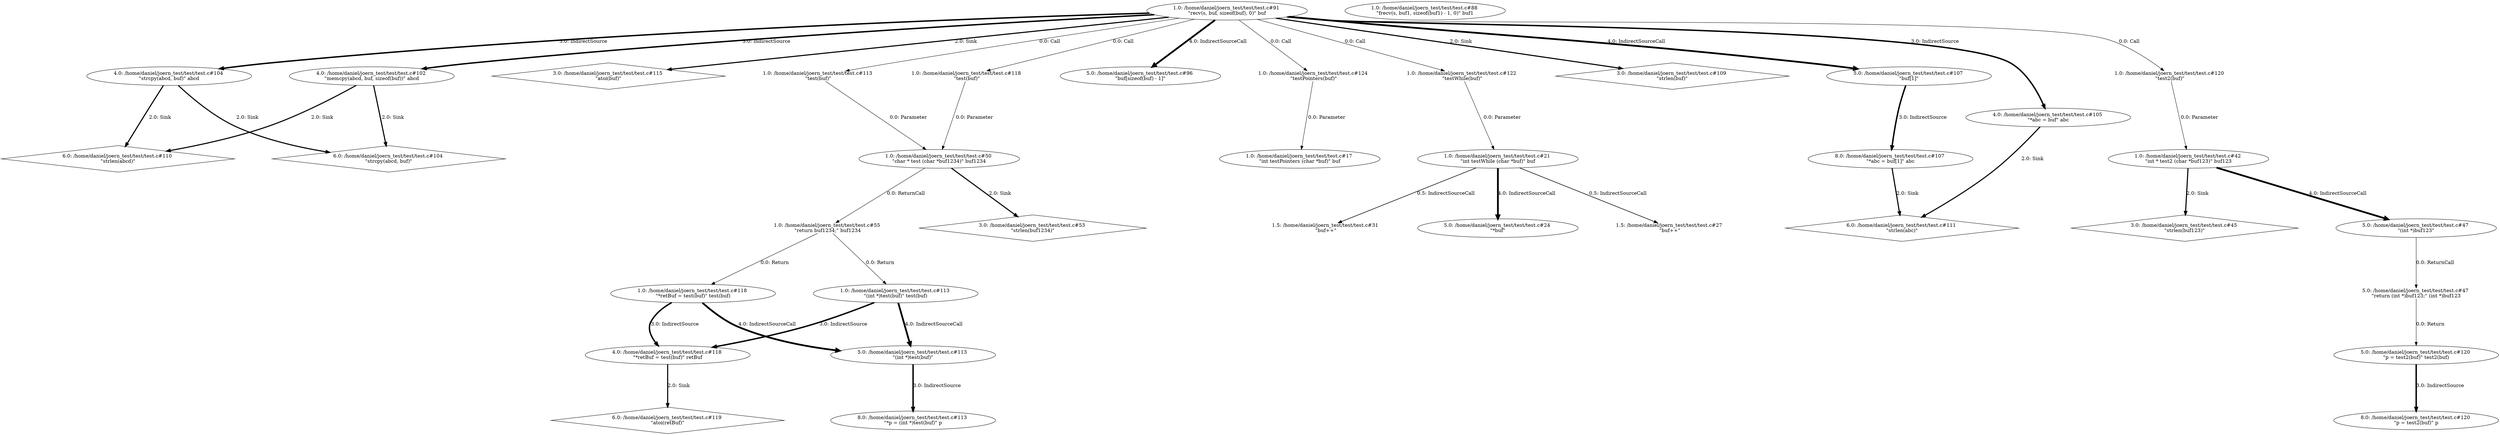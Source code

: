 digraph TaintDot {
	nodesep = 1.5
	ranksep = 1.5
	"6.0: /home/daniel/joern_test/test/test.c#110 
\"strlen(abcd)\"" [shape = diamond]
	"1.0: /home/daniel/joern_test/test/test.c#21 
\"int testWhile (char *buf)\" buf" -> "1.5: /home/daniel/joern_test/test/test.c#31 
\"buf++\"" [label = "0.5: IndirectSourceCall", penwidth = 1.5]
	"6.0: /home/daniel/joern_test/test/test.c#119 
\"atoi(retBuf)\"" [shape = diamond]
	"1.0: /home/daniel/joern_test/test/test.c#91 
\"recv(s, buf, sizeof(buf), 0)\" buf"
	"3.0: /home/daniel/joern_test/test/test.c#115 
\"atoi(buf)\"" [shape = diamond]
	"4.0: /home/daniel/joern_test/test/test.c#104 
\"strcpy(abcd, buf)\" abcd" -> "6.0: /home/daniel/joern_test/test/test.c#110 
\"strlen(abcd)\"" [label = "2.0: Sink", penwidth = 3.0]
	"5.0: /home/daniel/joern_test/test/test.c#24 
\"*buf\""
	"4.0: /home/daniel/joern_test/test/test.c#102 
\"memcpy(abcd, buf, sizeof(buf))\" abcd" -> "6.0: /home/daniel/joern_test/test/test.c#110 
\"strlen(abcd)\"" [label = "2.0: Sink", penwidth = 3.0]
	"1.0: /home/daniel/joern_test/test/test.c#118 
\"*retBuf = test(buf)\" test(buf)" -> "5.0: /home/daniel/joern_test/test/test.c#113 
\"(int *)test(buf)\"" [label = "4.0: IndirectSourceCall", penwidth = 5.0]
	"1.0: /home/daniel/joern_test/test/test.c#118 
\"test(buf)\"" [shape = plain]
	"5.0: /home/daniel/joern_test/test/test.c#47 
\"(int *)buf123\""
	"4.0: /home/daniel/joern_test/test/test.c#118 
\"*retBuf = test(buf)\" retBuf" -> "6.0: /home/daniel/joern_test/test/test.c#119 
\"atoi(retBuf)\"" [label = "2.0: Sink", penwidth = 3.0]
	"1.0: /home/daniel/joern_test/test/test.c#113 
\"test(buf)\"" -> "1.0: /home/daniel/joern_test/test/test.c#50 
\"char * test (char *buf1234)\" buf1234" [label = "0.0: Parameter", penwidth = 1.0]
	"8.0: /home/daniel/joern_test/test/test.c#120 
\"p = test2(buf)\" p"
	"1.0: /home/daniel/joern_test/test/test.c#118 
\"*retBuf = test(buf)\" test(buf)"
	"1.0: /home/daniel/joern_test/test/test.c#113 
\"(int *)test(buf)\" test(buf)" -> "5.0: /home/daniel/joern_test/test/test.c#113 
\"(int *)test(buf)\"" [label = "4.0: IndirectSourceCall", penwidth = 5.0]
	"1.0: /home/daniel/joern_test/test/test.c#118 
\"*retBuf = test(buf)\" test(buf)" -> "4.0: /home/daniel/joern_test/test/test.c#118 
\"*retBuf = test(buf)\" retBuf" [label = "3.0: IndirectSource", penwidth = 4.0]
	"1.0: /home/daniel/joern_test/test/test.c#113 
\"test(buf)\"" [shape = plain]
	"5.0: /home/daniel/joern_test/test/test.c#47 
\"(int *)buf123\"" -> "5.0: /home/daniel/joern_test/test/test.c#47 
\"return (int *)buf123;\" (int *)buf123" [label = "0.0: ReturnCall", penwidth = 1.0]
	"3.0: /home/daniel/joern_test/test/test.c#53 
\"strlen(buf1234)\"" [shape = diamond]
	"1.0: /home/daniel/joern_test/test/test.c#50 
\"char * test (char *buf1234)\" buf1234"
	"5.0: /home/daniel/joern_test/test/test.c#96 
\"buf[sizeof(buf) - 1]\""
	"1.0: /home/daniel/joern_test/test/test.c#50 
\"char * test (char *buf1234)\" buf1234" -> "3.0: /home/daniel/joern_test/test/test.c#53 
\"strlen(buf1234)\"" [label = "2.0: Sink", penwidth = 3.0]
	"3.0: /home/daniel/joern_test/test/test.c#45 
\"strlen(buf123)\"" [shape = diamond]
	"6.0: /home/daniel/joern_test/test/test.c#104 
\"strcpy(abcd, buf)\"" [shape = diamond]
	"1.0: /home/daniel/joern_test/test/test.c#88 
\"frecv(s, buf1, sizeof(buf1) - 1, 0)\" buf1"
	"8.0: /home/daniel/joern_test/test/test.c#113 
\"*p = (int *)test(buf)\" p"
	"1.0: /home/daniel/joern_test/test/test.c#91 
\"recv(s, buf, sizeof(buf), 0)\" buf" -> "4.0: /home/daniel/joern_test/test/test.c#104 
\"strcpy(abcd, buf)\" abcd" [label = "3.0: IndirectSource", penwidth = 4.0]
	"1.5: /home/daniel/joern_test/test/test.c#27 
\"buf++\"" [shape = plain]
	"1.0: /home/daniel/joern_test/test/test.c#113 
\"(int *)test(buf)\" test(buf)"
	"5.0: /home/daniel/joern_test/test/test.c#120 
\"p = test2(buf)\" test2(buf)"
	"1.5: /home/daniel/joern_test/test/test.c#31 
\"buf++\"" [shape = plain]
	"1.0: /home/daniel/joern_test/test/test.c#118 
\"test(buf)\"" -> "1.0: /home/daniel/joern_test/test/test.c#50 
\"char * test (char *buf1234)\" buf1234" [label = "0.0: Parameter", penwidth = 1.0]
	"1.0: /home/daniel/joern_test/test/test.c#124 
\"testPointers(buf)\"" [shape = plain]
	"1.0: /home/daniel/joern_test/test/test.c#21 
\"int testWhile (char *buf)\" buf" -> "1.5: /home/daniel/joern_test/test/test.c#27 
\"buf++\"" [label = "0.5: IndirectSourceCall", penwidth = 1.5]
	"1.0: /home/daniel/joern_test/test/test.c#91 
\"recv(s, buf, sizeof(buf), 0)\" buf" -> "1.0: /home/daniel/joern_test/test/test.c#124 
\"testPointers(buf)\"" [label = "0.0: Call", penwidth = 1.0]
	"1.0: /home/daniel/joern_test/test/test.c#122 
\"testWhile(buf)\"" [shape = plain]
	"4.0: /home/daniel/joern_test/test/test.c#118 
\"*retBuf = test(buf)\" retBuf"
	"1.0: /home/daniel/joern_test/test/test.c#55 
\"return buf1234;\" buf1234" [shape = plain]
	"1.0: /home/daniel/joern_test/test/test.c#91 
\"recv(s, buf, sizeof(buf), 0)\" buf" -> "5.0: /home/daniel/joern_test/test/test.c#96 
\"buf[sizeof(buf) - 1]\"" [label = "4.0: IndirectSourceCall", penwidth = 5.0]
	"1.0: /home/daniel/joern_test/test/test.c#21 
\"int testWhile (char *buf)\" buf"
	"5.0: /home/daniel/joern_test/test/test.c#120 
\"p = test2(buf)\" test2(buf)" -> "8.0: /home/daniel/joern_test/test/test.c#120 
\"p = test2(buf)\" p" [label = "3.0: IndirectSource", penwidth = 4.0]
	"3.0: /home/daniel/joern_test/test/test.c#109 
\"strlen(buf)\"" [shape = diamond]
	"4.0: /home/daniel/joern_test/test/test.c#105 
\"*abc = buf\" abc"
	"5.0: /home/daniel/joern_test/test/test.c#107 
\"buf[1]\"" -> "8.0: /home/daniel/joern_test/test/test.c#107 
\"*abc = buf[1]\" abc" [label = "3.0: IndirectSource", penwidth = 4.0]
	"1.0: /home/daniel/joern_test/test/test.c#113 
\"(int *)test(buf)\" test(buf)" -> "4.0: /home/daniel/joern_test/test/test.c#118 
\"*retBuf = test(buf)\" retBuf" [label = "3.0: IndirectSource", penwidth = 4.0]
	"1.0: /home/daniel/joern_test/test/test.c#55 
\"return buf1234;\" buf1234" -> "1.0: /home/daniel/joern_test/test/test.c#118 
\"*retBuf = test(buf)\" test(buf)" [label = "0.0: Return", penwidth = 1.0]
	"1.0: /home/daniel/joern_test/test/test.c#55 
\"return buf1234;\" buf1234" -> "1.0: /home/daniel/joern_test/test/test.c#113 
\"(int *)test(buf)\" test(buf)" [label = "0.0: Return", penwidth = 1.0]
	"1.0: /home/daniel/joern_test/test/test.c#91 
\"recv(s, buf, sizeof(buf), 0)\" buf" -> "4.0: /home/daniel/joern_test/test/test.c#102 
\"memcpy(abcd, buf, sizeof(buf))\" abcd" [label = "3.0: IndirectSource", penwidth = 4.0]
	"1.0: /home/daniel/joern_test/test/test.c#91 
\"recv(s, buf, sizeof(buf), 0)\" buf" -> "4.0: /home/daniel/joern_test/test/test.c#105 
\"*abc = buf\" abc" [label = "3.0: IndirectSource", penwidth = 4.0]
	"1.0: /home/daniel/joern_test/test/test.c#42 
\"int * test2 (char *buf123)\" buf123"
	"1.0: /home/daniel/joern_test/test/test.c#91 
\"recv(s, buf, sizeof(buf), 0)\" buf" -> "5.0: /home/daniel/joern_test/test/test.c#107 
\"buf[1]\"" [label = "4.0: IndirectSourceCall", penwidth = 5.0]
	"1.0: /home/daniel/joern_test/test/test.c#42 
\"int * test2 (char *buf123)\" buf123" -> "5.0: /home/daniel/joern_test/test/test.c#47 
\"(int *)buf123\"" [label = "4.0: IndirectSourceCall", penwidth = 5.0]
	"1.0: /home/daniel/joern_test/test/test.c#91 
\"recv(s, buf, sizeof(buf), 0)\" buf" -> "1.0: /home/daniel/joern_test/test/test.c#120 
\"test2(buf)\"" [label = "0.0: Call", penwidth = 1.0]
	"1.0: /home/daniel/joern_test/test/test.c#91 
\"recv(s, buf, sizeof(buf), 0)\" buf" -> "1.0: /home/daniel/joern_test/test/test.c#113 
\"test(buf)\"" [label = "0.0: Call", penwidth = 1.0]
	"5.0: /home/daniel/joern_test/test/test.c#113 
\"(int *)test(buf)\""
	"1.0: /home/daniel/joern_test/test/test.c#91 
\"recv(s, buf, sizeof(buf), 0)\" buf" -> "1.0: /home/daniel/joern_test/test/test.c#122 
\"testWhile(buf)\"" [label = "0.0: Call", penwidth = 1.0]
	"1.0: /home/daniel/joern_test/test/test.c#120 
\"test2(buf)\"" [shape = plain]
	"1.0: /home/daniel/joern_test/test/test.c#120 
\"test2(buf)\"" -> "1.0: /home/daniel/joern_test/test/test.c#42 
\"int * test2 (char *buf123)\" buf123" [label = "0.0: Parameter", penwidth = 1.0]
	"5.0: /home/daniel/joern_test/test/test.c#47 
\"return (int *)buf123;\" (int *)buf123" [shape = plain]
	"4.0: /home/daniel/joern_test/test/test.c#104 
\"strcpy(abcd, buf)\" abcd"
	"1.0: /home/daniel/joern_test/test/test.c#17 
\"int testPointers (char *buf)\" buf"
	"5.0: /home/daniel/joern_test/test/test.c#107 
\"buf[1]\""
	"1.0: /home/daniel/joern_test/test/test.c#21 
\"int testWhile (char *buf)\" buf" -> "5.0: /home/daniel/joern_test/test/test.c#24 
\"*buf\"" [label = "4.0: IndirectSourceCall", penwidth = 5.0]
	"4.0: /home/daniel/joern_test/test/test.c#105 
\"*abc = buf\" abc" -> "6.0: /home/daniel/joern_test/test/test.c#111 
\"strlen(abc)\"" [label = "2.0: Sink", penwidth = 3.0]
	"8.0: /home/daniel/joern_test/test/test.c#107 
\"*abc = buf[1]\" abc"
	"4.0: /home/daniel/joern_test/test/test.c#102 
\"memcpy(abcd, buf, sizeof(buf))\" abcd"
	"1.0: /home/daniel/joern_test/test/test.c#91 
\"recv(s, buf, sizeof(buf), 0)\" buf" -> "3.0: /home/daniel/joern_test/test/test.c#109 
\"strlen(buf)\"" [label = "2.0: Sink", penwidth = 3.0]
	"4.0: /home/daniel/joern_test/test/test.c#104 
\"strcpy(abcd, buf)\" abcd" -> "6.0: /home/daniel/joern_test/test/test.c#104 
\"strcpy(abcd, buf)\"" [label = "2.0: Sink", penwidth = 3.0]
	"1.0: /home/daniel/joern_test/test/test.c#91 
\"recv(s, buf, sizeof(buf), 0)\" buf" -> "3.0: /home/daniel/joern_test/test/test.c#115 
\"atoi(buf)\"" [label = "2.0: Sink", penwidth = 3.0]
	"1.0: /home/daniel/joern_test/test/test.c#50 
\"char * test (char *buf1234)\" buf1234" -> "1.0: /home/daniel/joern_test/test/test.c#55 
\"return buf1234;\" buf1234" [label = "0.0: ReturnCall", penwidth = 1.0]
	"5.0: /home/daniel/joern_test/test/test.c#47 
\"return (int *)buf123;\" (int *)buf123" -> "5.0: /home/daniel/joern_test/test/test.c#120 
\"p = test2(buf)\" test2(buf)" [label = "0.0: Return", penwidth = 1.0]
	"1.0: /home/daniel/joern_test/test/test.c#42 
\"int * test2 (char *buf123)\" buf123" -> "3.0: /home/daniel/joern_test/test/test.c#45 
\"strlen(buf123)\"" [label = "2.0: Sink", penwidth = 3.0]
	"8.0: /home/daniel/joern_test/test/test.c#107 
\"*abc = buf[1]\" abc" -> "6.0: /home/daniel/joern_test/test/test.c#111 
\"strlen(abc)\"" [label = "2.0: Sink", penwidth = 3.0]
	"1.0: /home/daniel/joern_test/test/test.c#124 
\"testPointers(buf)\"" -> "1.0: /home/daniel/joern_test/test/test.c#17 
\"int testPointers (char *buf)\" buf" [label = "0.0: Parameter", penwidth = 1.0]
	"5.0: /home/daniel/joern_test/test/test.c#113 
\"(int *)test(buf)\"" -> "8.0: /home/daniel/joern_test/test/test.c#113 
\"*p = (int *)test(buf)\" p" [label = "3.0: IndirectSource", penwidth = 4.0]
	"1.0: /home/daniel/joern_test/test/test.c#91 
\"recv(s, buf, sizeof(buf), 0)\" buf" -> "1.0: /home/daniel/joern_test/test/test.c#118 
\"test(buf)\"" [label = "0.0: Call", penwidth = 1.0]
	"6.0: /home/daniel/joern_test/test/test.c#111 
\"strlen(abc)\"" [shape = diamond]
	"1.0: /home/daniel/joern_test/test/test.c#122 
\"testWhile(buf)\"" -> "1.0: /home/daniel/joern_test/test/test.c#21 
\"int testWhile (char *buf)\" buf" [label = "0.0: Parameter", penwidth = 1.0]
	"4.0: /home/daniel/joern_test/test/test.c#102 
\"memcpy(abcd, buf, sizeof(buf))\" abcd" -> "6.0: /home/daniel/joern_test/test/test.c#104 
\"strcpy(abcd, buf)\"" [label = "2.0: Sink", penwidth = 3.0]
}